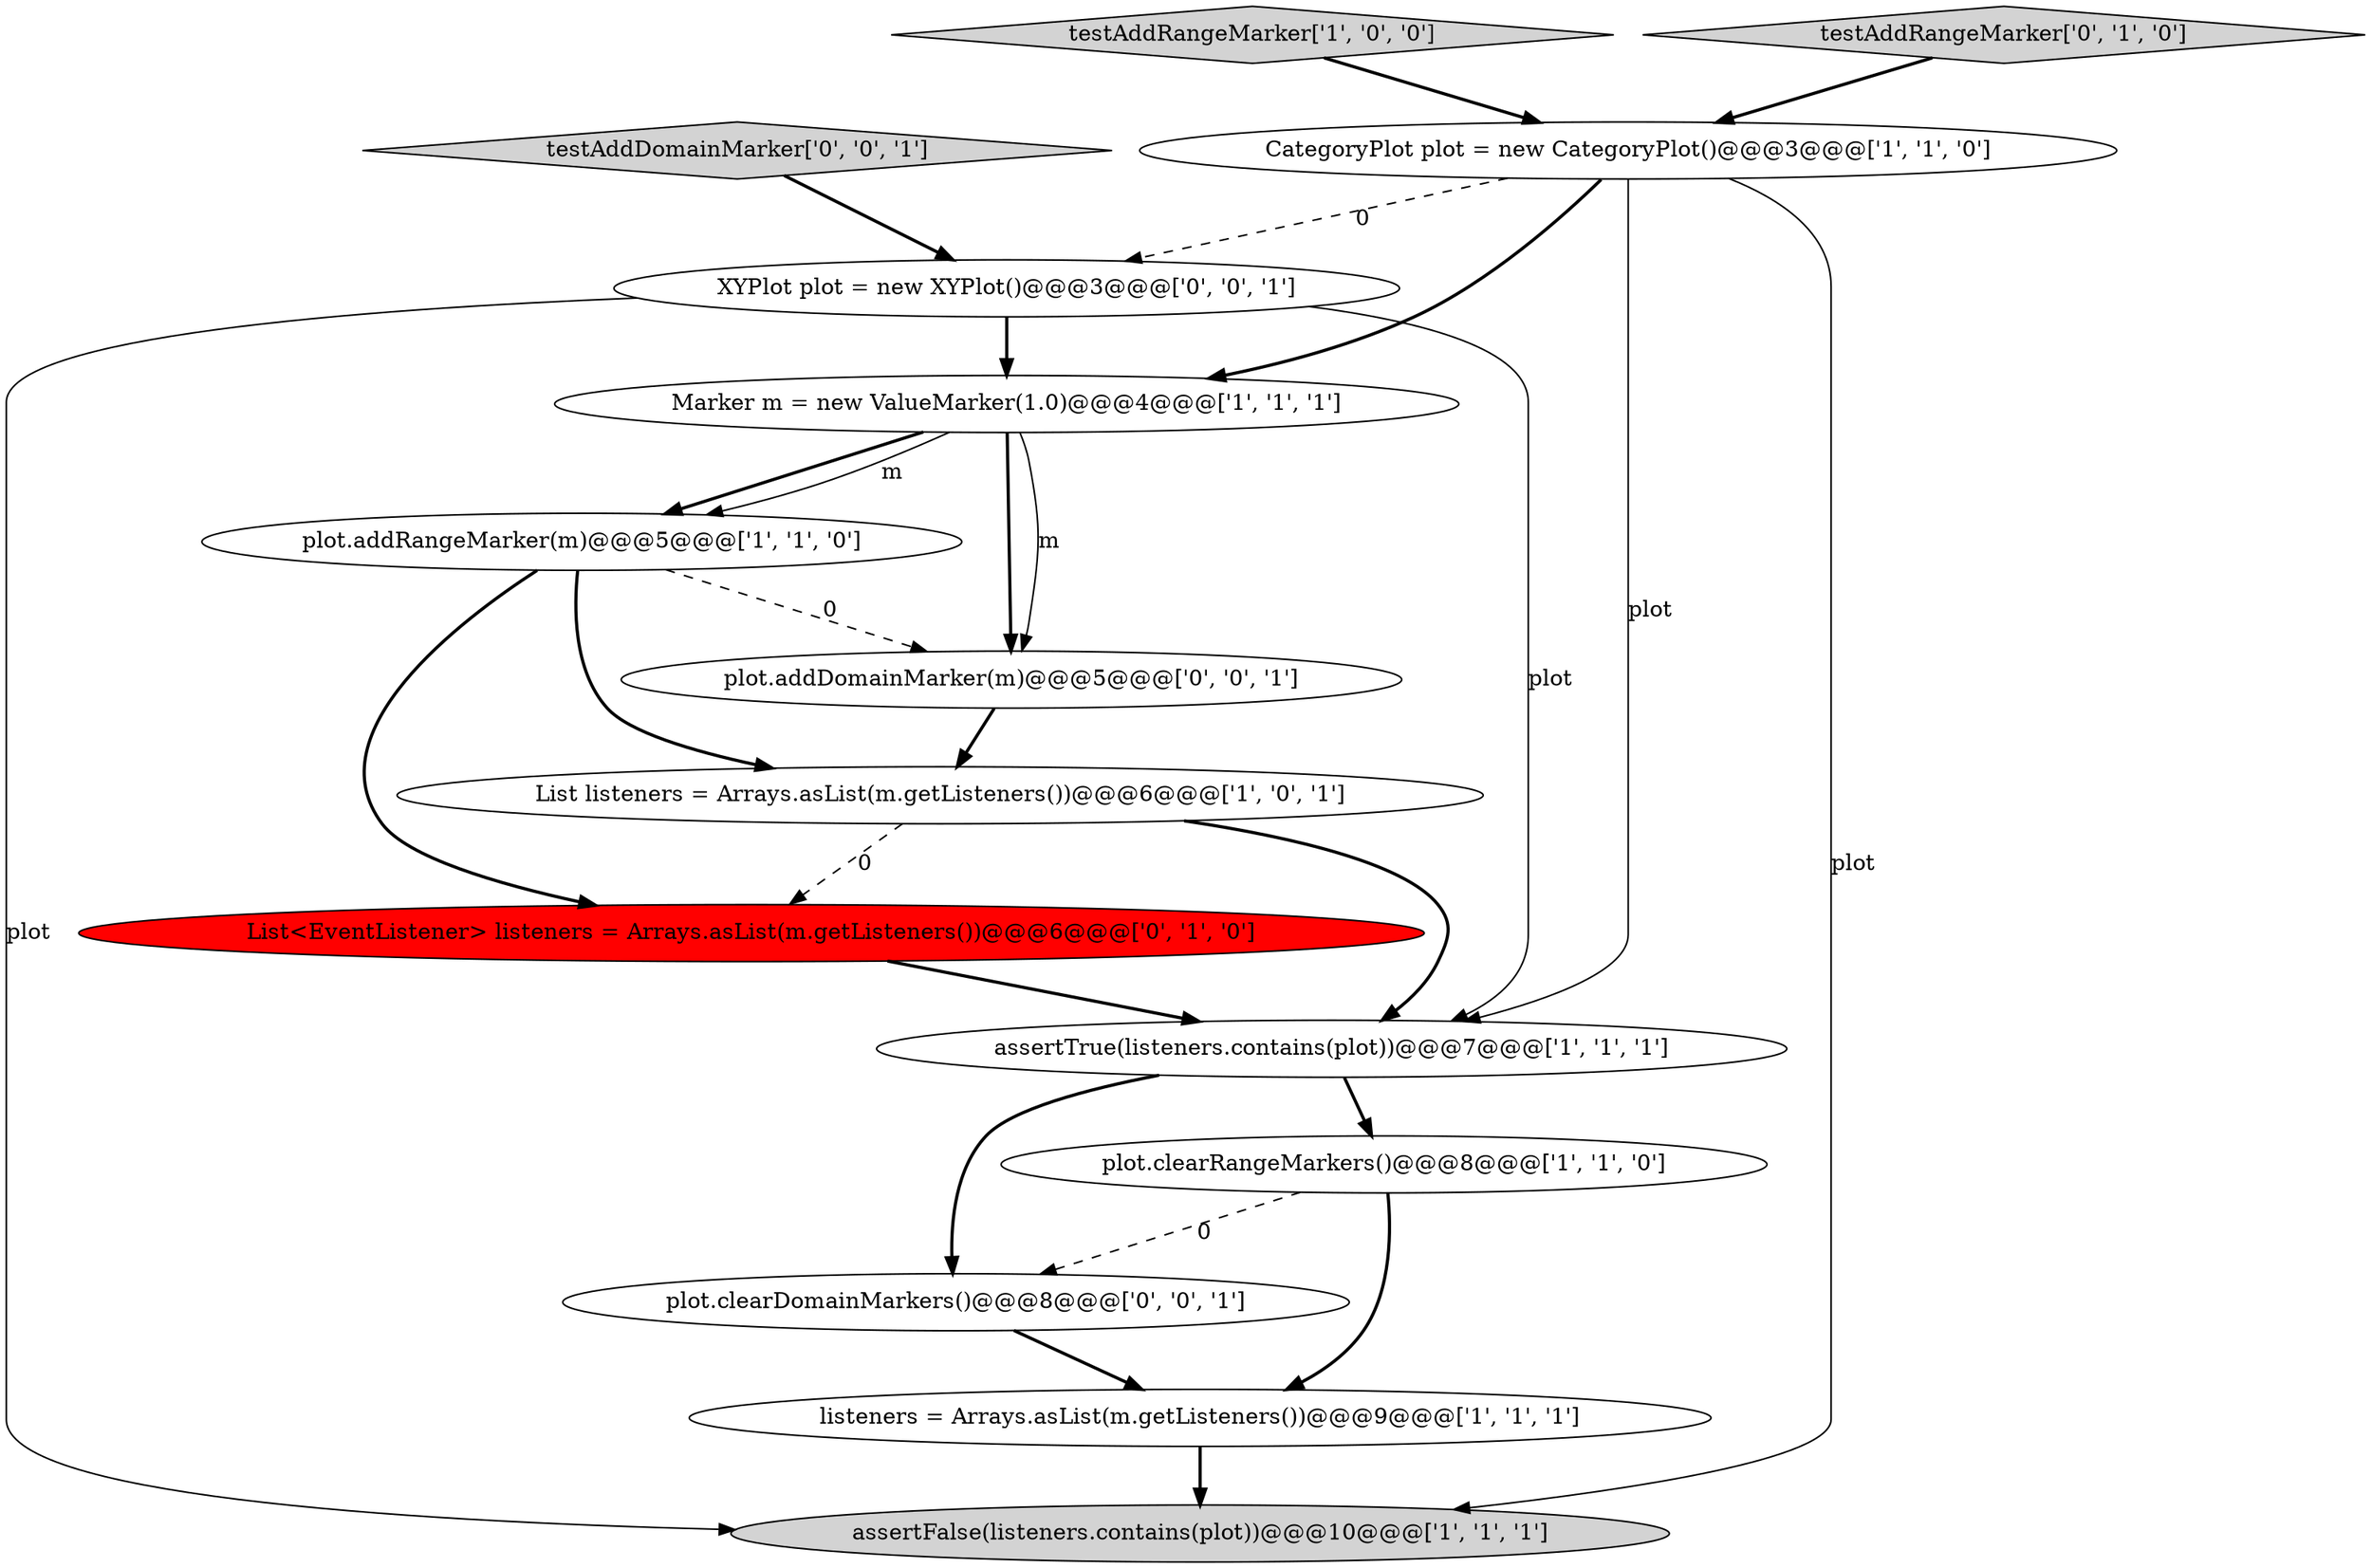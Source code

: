 digraph {
1 [style = filled, label = "testAddRangeMarker['1', '0', '0']", fillcolor = lightgray, shape = diamond image = "AAA0AAABBB1BBB"];
5 [style = filled, label = "Marker m = new ValueMarker(1.0)@@@4@@@['1', '1', '1']", fillcolor = white, shape = ellipse image = "AAA0AAABBB1BBB"];
13 [style = filled, label = "XYPlot plot = new XYPlot()@@@3@@@['0', '0', '1']", fillcolor = white, shape = ellipse image = "AAA0AAABBB3BBB"];
7 [style = filled, label = "assertTrue(listeners.contains(plot))@@@7@@@['1', '1', '1']", fillcolor = white, shape = ellipse image = "AAA0AAABBB1BBB"];
4 [style = filled, label = "assertFalse(listeners.contains(plot))@@@10@@@['1', '1', '1']", fillcolor = lightgray, shape = ellipse image = "AAA0AAABBB1BBB"];
2 [style = filled, label = "plot.addRangeMarker(m)@@@5@@@['1', '1', '0']", fillcolor = white, shape = ellipse image = "AAA0AAABBB1BBB"];
12 [style = filled, label = "testAddDomainMarker['0', '0', '1']", fillcolor = lightgray, shape = diamond image = "AAA0AAABBB3BBB"];
10 [style = filled, label = "testAddRangeMarker['0', '1', '0']", fillcolor = lightgray, shape = diamond image = "AAA0AAABBB2BBB"];
11 [style = filled, label = "plot.clearDomainMarkers()@@@8@@@['0', '0', '1']", fillcolor = white, shape = ellipse image = "AAA0AAABBB3BBB"];
8 [style = filled, label = "plot.clearRangeMarkers()@@@8@@@['1', '1', '0']", fillcolor = white, shape = ellipse image = "AAA0AAABBB1BBB"];
14 [style = filled, label = "plot.addDomainMarker(m)@@@5@@@['0', '0', '1']", fillcolor = white, shape = ellipse image = "AAA0AAABBB3BBB"];
3 [style = filled, label = "listeners = Arrays.asList(m.getListeners())@@@9@@@['1', '1', '1']", fillcolor = white, shape = ellipse image = "AAA0AAABBB1BBB"];
6 [style = filled, label = "List listeners = Arrays.asList(m.getListeners())@@@6@@@['1', '0', '1']", fillcolor = white, shape = ellipse image = "AAA0AAABBB1BBB"];
9 [style = filled, label = "List<EventListener> listeners = Arrays.asList(m.getListeners())@@@6@@@['0', '1', '0']", fillcolor = red, shape = ellipse image = "AAA1AAABBB2BBB"];
0 [style = filled, label = "CategoryPlot plot = new CategoryPlot()@@@3@@@['1', '1', '0']", fillcolor = white, shape = ellipse image = "AAA0AAABBB1BBB"];
7->11 [style = bold, label=""];
5->14 [style = solid, label="m"];
2->6 [style = bold, label=""];
8->3 [style = bold, label=""];
6->9 [style = dashed, label="0"];
0->4 [style = solid, label="plot"];
13->7 [style = solid, label="plot"];
1->0 [style = bold, label=""];
2->9 [style = bold, label=""];
5->14 [style = bold, label=""];
9->7 [style = bold, label=""];
7->8 [style = bold, label=""];
3->4 [style = bold, label=""];
12->13 [style = bold, label=""];
5->2 [style = bold, label=""];
5->2 [style = solid, label="m"];
2->14 [style = dashed, label="0"];
11->3 [style = bold, label=""];
10->0 [style = bold, label=""];
0->13 [style = dashed, label="0"];
13->5 [style = bold, label=""];
8->11 [style = dashed, label="0"];
6->7 [style = bold, label=""];
13->4 [style = solid, label="plot"];
14->6 [style = bold, label=""];
0->7 [style = solid, label="plot"];
0->5 [style = bold, label=""];
}
